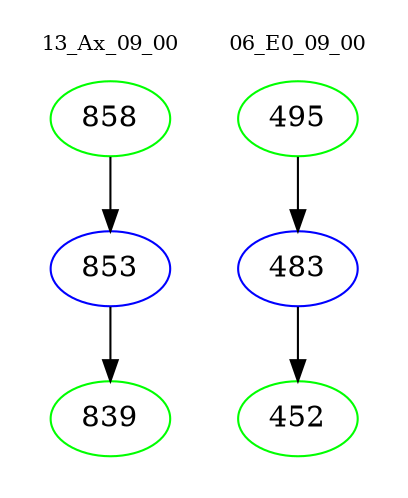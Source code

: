 digraph{
subgraph cluster_0 {
color = white
label = "13_Ax_09_00";
fontsize=10;
T0_858 [label="858", color="green"]
T0_858 -> T0_853 [color="black"]
T0_853 [label="853", color="blue"]
T0_853 -> T0_839 [color="black"]
T0_839 [label="839", color="green"]
}
subgraph cluster_1 {
color = white
label = "06_E0_09_00";
fontsize=10;
T1_495 [label="495", color="green"]
T1_495 -> T1_483 [color="black"]
T1_483 [label="483", color="blue"]
T1_483 -> T1_452 [color="black"]
T1_452 [label="452", color="green"]
}
}
